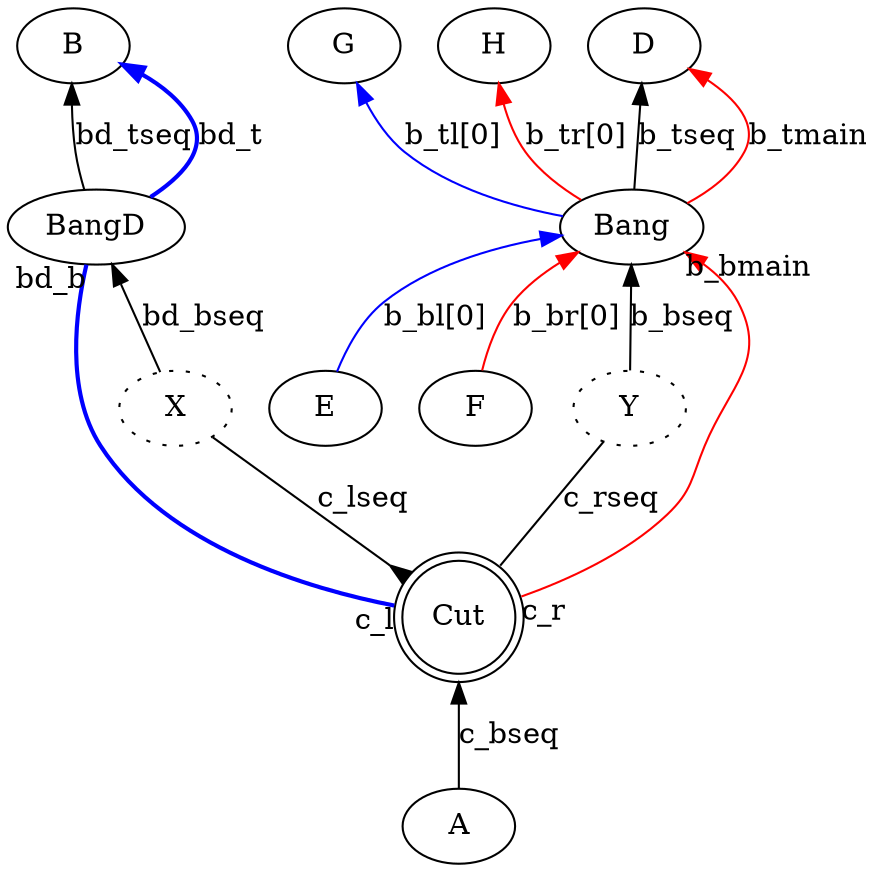 digraph {
rankdir="BT"

"Assign29" [label="A"]
"BangD27" [label="B"]
"PiR20" [label="D"]
"break2" [label="X",style=dotted]
"break3" [label="Y",style=dotted]

"r" [label="Cut",shape=doublecircle]
"left_node" [label="BangD"]
"right_node" [label="Bang"]

"Assign29" -> "r"[color=black,weight=5,label="c_bseq",arrowhead=normal,arrowtail=none,dir=both]
"r" -> "break3"[color=black,weight=5,label="c_rseq",arrowhead=none,arrowtail=none,dir=both]
"r" -> "break2"[color=black,weight=5,label="c_lseq",arrowhead=none,arrowtail=inv,dir=both]

"break3" -> "right_node"[color=black,weight=5,label="b_bseq",arrowhead=normal,arrowtail=none,dir=both]
"E" -> "right_node"[color=blue,weight=2,label="b_bl[0]",arrowhead=normal,arrowtail=none,dir=both]
"r" -> "right_node"[color=red,weight=2,taillabel="c_r",headlabel="b_bmain",arrowhead=normal,arrowtail=none,dir=both]
"F" -> "right_node"[color=red,weight=2,label="b_br[0]",arrowhead=normal,arrowtail=none,dir=both]
"right_node" -> "PiR20"[color=black,weight=5,label="b_tseq",arrowhead=normal,arrowtail=none,dir=both]
"right_node" -> "PiR20"[color=red,weight=2,label="b_tmain",arrowhead=normal,arrowtail=none,dir=both]
"right_node" -> "G"[color=blue,weight=2,label="b_tl[0]",arrowhead=normal,arrowtail=none,dir=both]
"right_node" -> "H"[color=red,weight=2,label="b_tr[0]",arrowhead=normal,arrowtail=none,dir=both]

"break2" -> "left_node"[color=black,weight=5,label="bd_bseq",arrowhead=normal,arrowtail=none,dir=both]
"r" -> "left_node"[color=blue,weight=2,taillabel="c_l",headlabel="bd_b",arrowhead=none,arrowtail=none,penwidth=2,dir=both]
"left_node" -> "BangD27"[color=black,weight=5,label="bd_tseq",arrowhead=normal,arrowtail=none,dir=both]
"left_node" -> "BangD27"[color=blue,weight=2,label="bd_t",arrowhead=normal,arrowtail=none,penwidth=2,dir=both]
}
